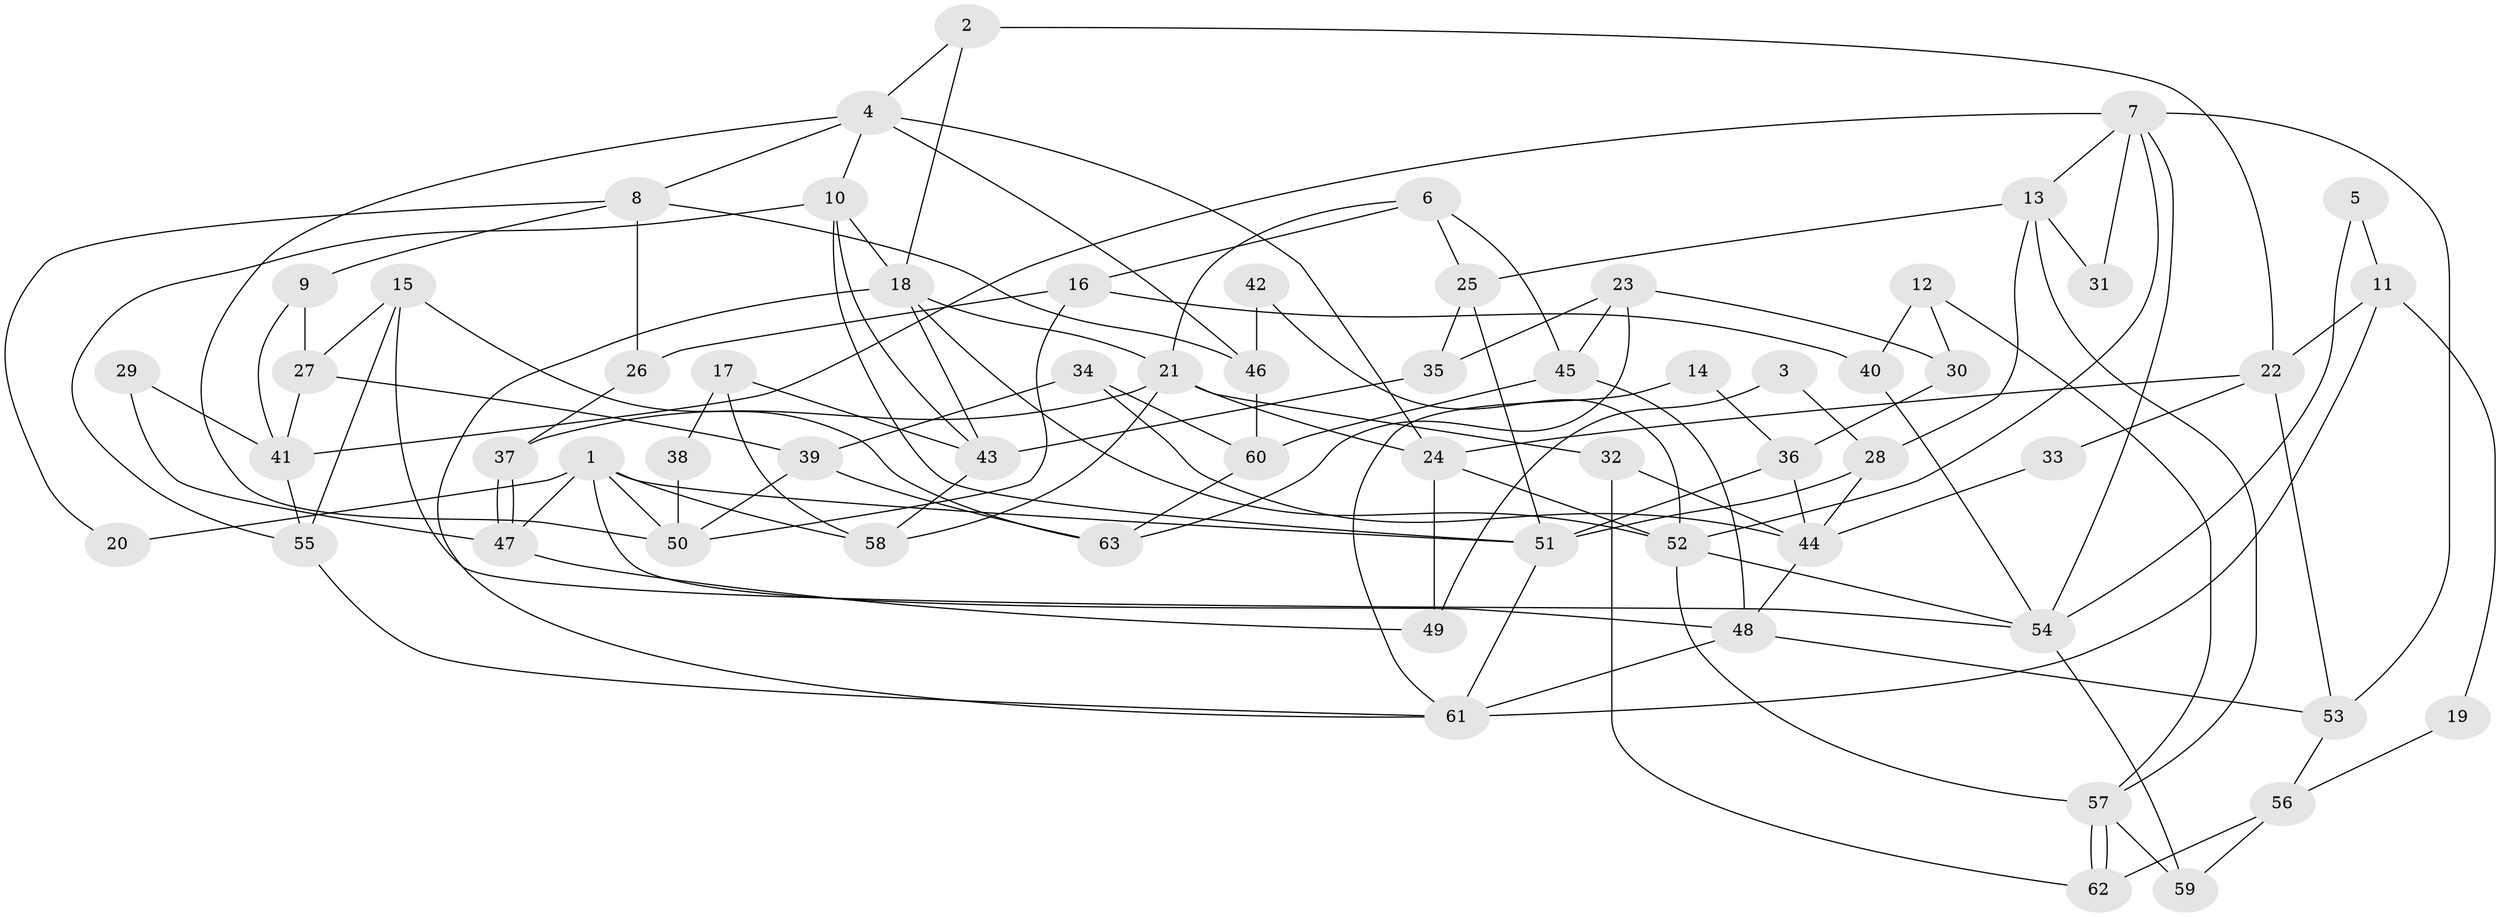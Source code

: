 // Generated by graph-tools (version 1.1) at 2025/36/03/09/25 02:36:00]
// undirected, 63 vertices, 126 edges
graph export_dot {
graph [start="1"]
  node [color=gray90,style=filled];
  1;
  2;
  3;
  4;
  5;
  6;
  7;
  8;
  9;
  10;
  11;
  12;
  13;
  14;
  15;
  16;
  17;
  18;
  19;
  20;
  21;
  22;
  23;
  24;
  25;
  26;
  27;
  28;
  29;
  30;
  31;
  32;
  33;
  34;
  35;
  36;
  37;
  38;
  39;
  40;
  41;
  42;
  43;
  44;
  45;
  46;
  47;
  48;
  49;
  50;
  51;
  52;
  53;
  54;
  55;
  56;
  57;
  58;
  59;
  60;
  61;
  62;
  63;
  1 -- 58;
  1 -- 51;
  1 -- 20;
  1 -- 47;
  1 -- 48;
  1 -- 50;
  2 -- 18;
  2 -- 4;
  2 -- 22;
  3 -- 49;
  3 -- 28;
  4 -- 24;
  4 -- 10;
  4 -- 8;
  4 -- 46;
  4 -- 50;
  5 -- 54;
  5 -- 11;
  6 -- 45;
  6 -- 16;
  6 -- 21;
  6 -- 25;
  7 -- 41;
  7 -- 52;
  7 -- 13;
  7 -- 31;
  7 -- 53;
  7 -- 54;
  8 -- 46;
  8 -- 9;
  8 -- 20;
  8 -- 26;
  9 -- 27;
  9 -- 41;
  10 -- 55;
  10 -- 18;
  10 -- 43;
  10 -- 51;
  11 -- 22;
  11 -- 61;
  11 -- 19;
  12 -- 57;
  12 -- 30;
  12 -- 40;
  13 -- 57;
  13 -- 25;
  13 -- 28;
  13 -- 31;
  14 -- 36;
  14 -- 61;
  15 -- 54;
  15 -- 55;
  15 -- 27;
  15 -- 63;
  16 -- 50;
  16 -- 40;
  16 -- 26;
  17 -- 58;
  17 -- 43;
  17 -- 38;
  18 -- 52;
  18 -- 21;
  18 -- 43;
  18 -- 61;
  19 -- 56;
  21 -- 37;
  21 -- 24;
  21 -- 32;
  21 -- 58;
  22 -- 53;
  22 -- 24;
  22 -- 33;
  23 -- 63;
  23 -- 35;
  23 -- 30;
  23 -- 45;
  24 -- 49;
  24 -- 52;
  25 -- 35;
  25 -- 51;
  26 -- 37;
  27 -- 39;
  27 -- 41;
  28 -- 51;
  28 -- 44;
  29 -- 41;
  29 -- 47;
  30 -- 36;
  32 -- 44;
  32 -- 62;
  33 -- 44;
  34 -- 39;
  34 -- 44;
  34 -- 60;
  35 -- 43;
  36 -- 51;
  36 -- 44;
  37 -- 47;
  37 -- 47;
  38 -- 50;
  39 -- 63;
  39 -- 50;
  40 -- 54;
  41 -- 55;
  42 -- 52;
  42 -- 46;
  43 -- 58;
  44 -- 48;
  45 -- 48;
  45 -- 60;
  46 -- 60;
  47 -- 49;
  48 -- 61;
  48 -- 53;
  51 -- 61;
  52 -- 54;
  52 -- 57;
  53 -- 56;
  54 -- 59;
  55 -- 61;
  56 -- 62;
  56 -- 59;
  57 -- 62;
  57 -- 62;
  57 -- 59;
  60 -- 63;
}
